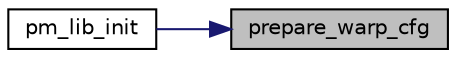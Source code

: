 digraph "prepare_warp_cfg"
{
 // INTERACTIVE_SVG=YES
 // LATEX_PDF_SIZE
  bgcolor="transparent";
  edge [fontname="Helvetica",fontsize="10",labelfontname="Helvetica",labelfontsize="10"];
  node [fontname="Helvetica",fontsize="10",shape=record];
  rankdir="RL";
  Node1 [label="prepare_warp_cfg",height=0.2,width=0.4,color="black", fillcolor="grey75", style="filled", fontcolor="black",tooltip=" "];
  Node1 -> Node2 [dir="back",color="midnightblue",fontsize="10",style="solid",fontname="Helvetica"];
  Node2 [label="pm_lib_init",height=0.2,width=0.4,color="black",URL="$d8/d26/group__PM__FUNCTION__GROUP.html#gac5e218a9b9c8e048756ec1294f7edb7b",tooltip=" "];
}
